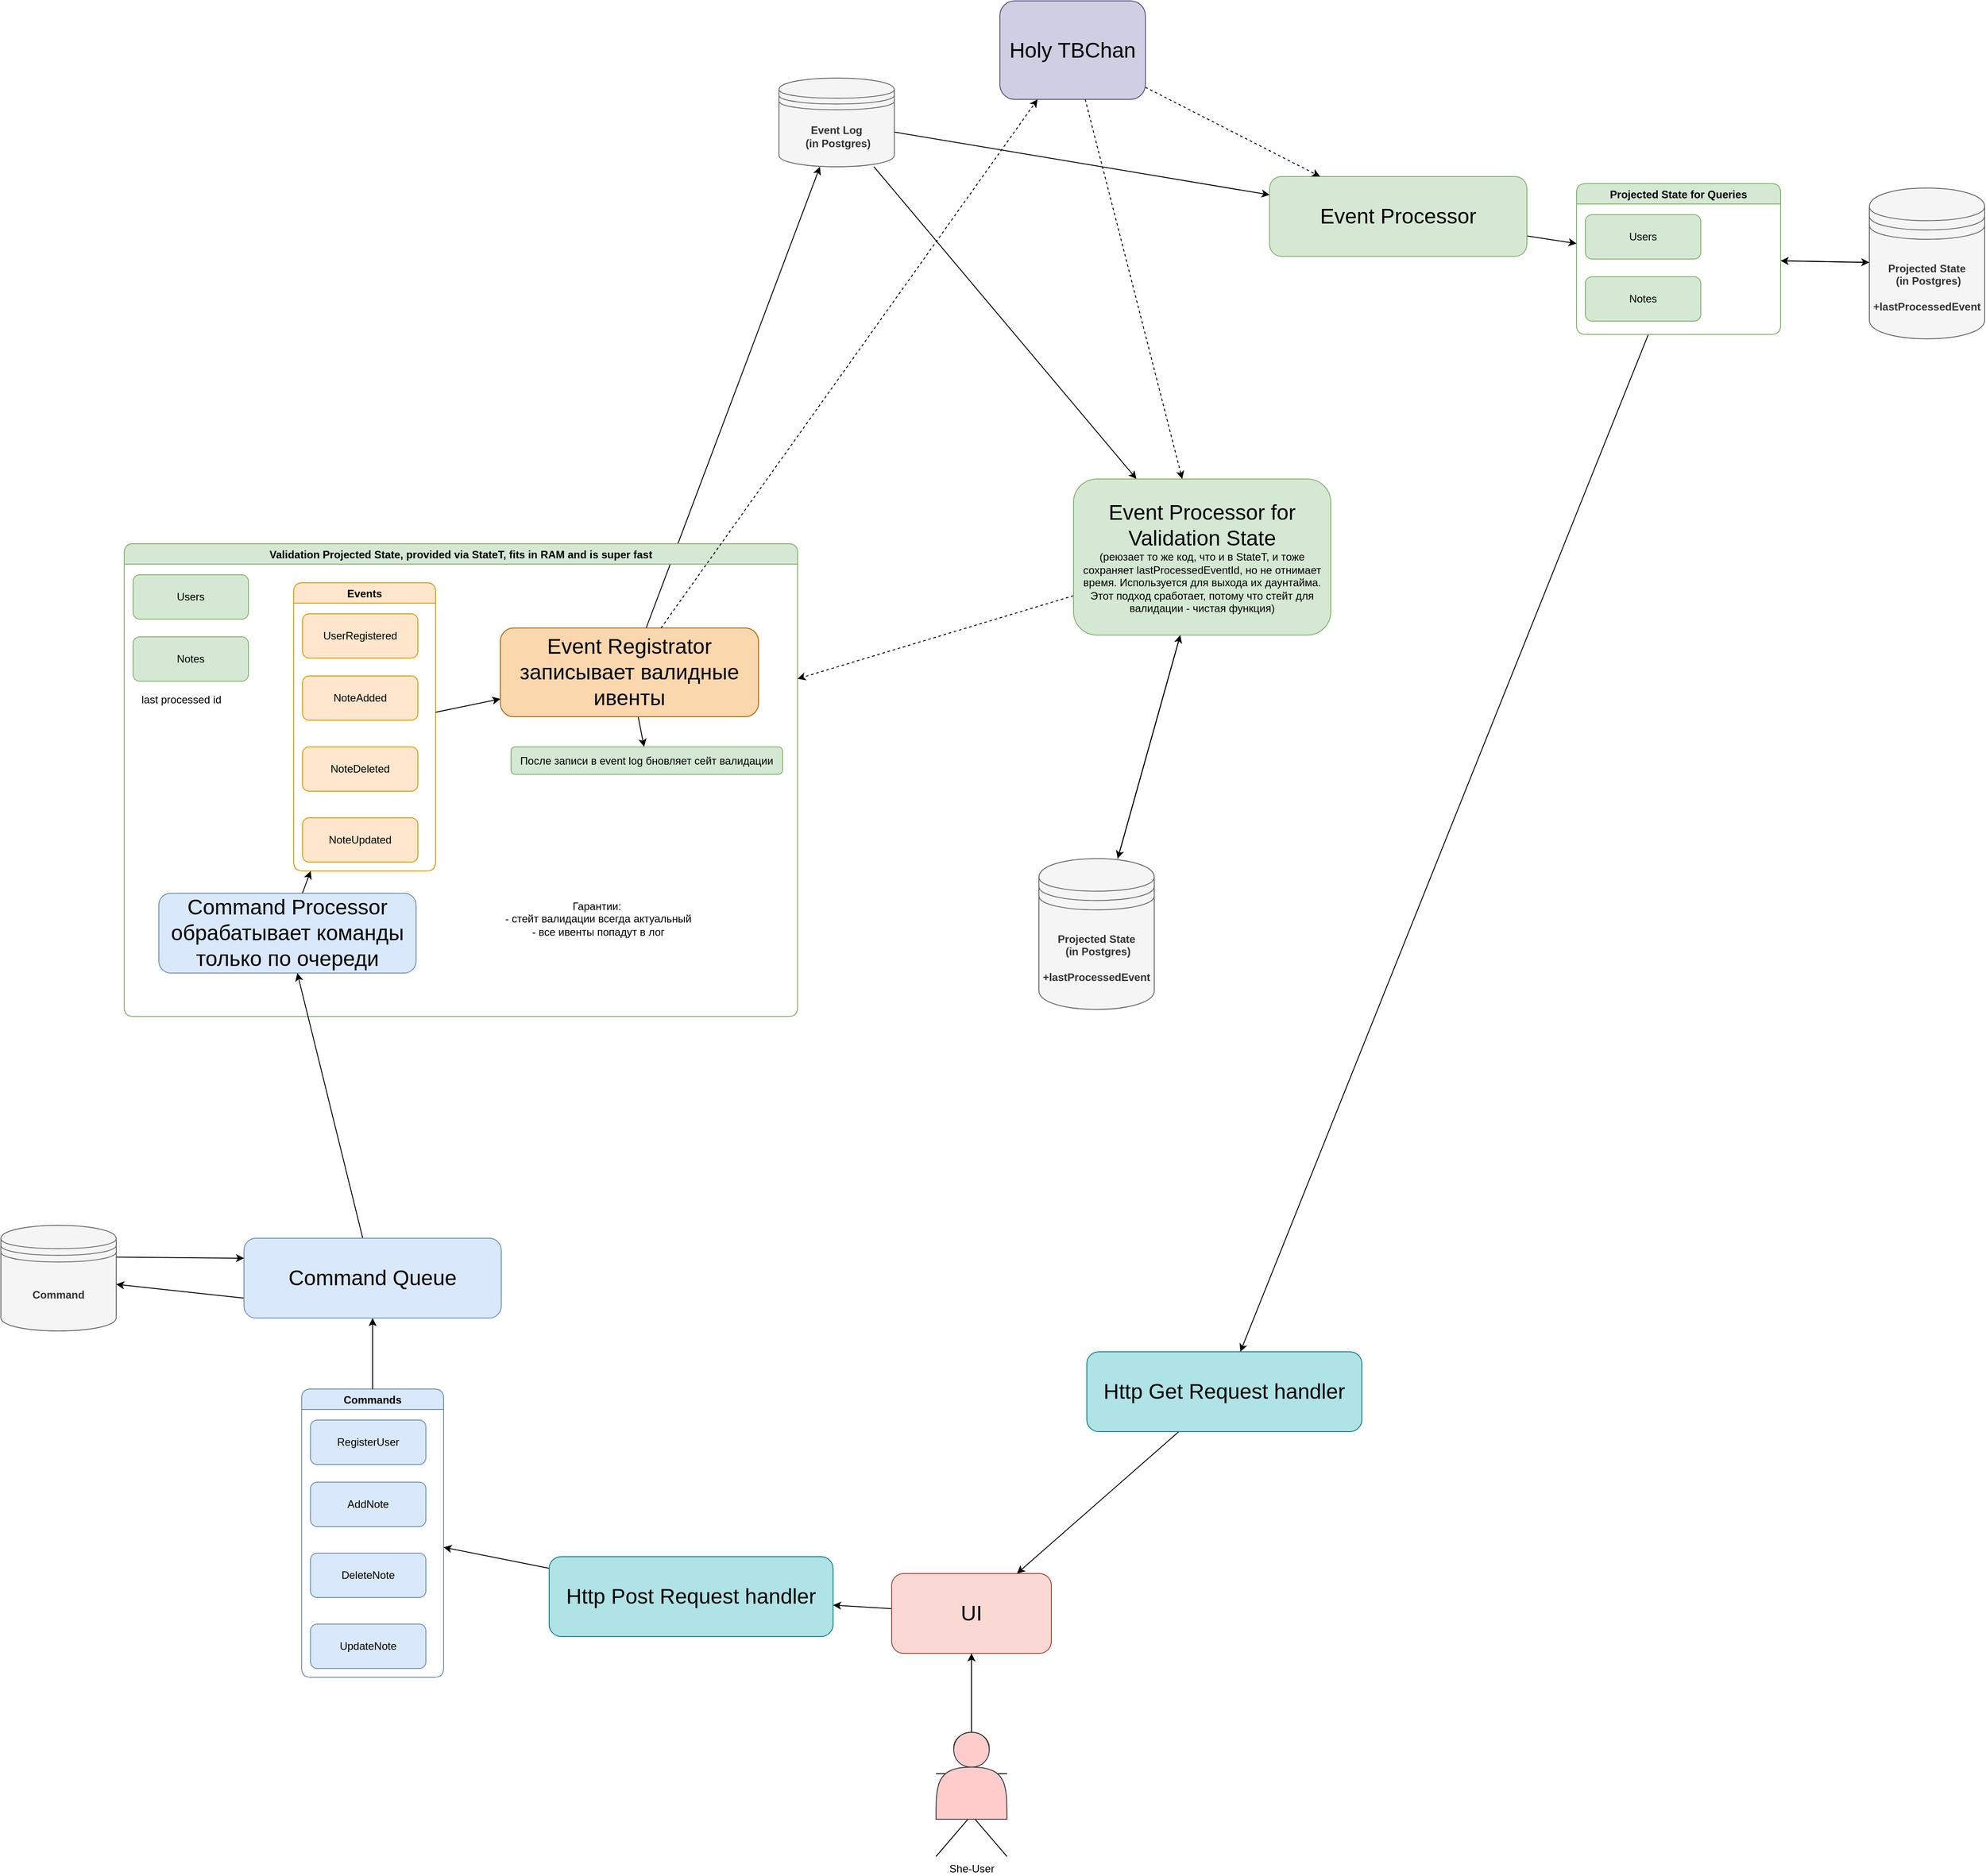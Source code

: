 <mxfile version="14.9.6" type="device"><diagram id="H1lAeKLsnxz8zF1c8muw" name="Event Sourcing"><mxGraphModel dx="2335" dy="2022" grid="0" gridSize="10" guides="1" tooltips="1" connect="1" arrows="1" fold="1" page="0" pageScale="1" pageWidth="827" pageHeight="1169" math="0" shadow="0"><root><mxCell id="0"/><mxCell id="1" parent="0"/><mxCell id="T2Egv4qnKs971TC7QJ6z-78" style="edgeStyle=none;rounded=1;orthogonalLoop=1;jettySize=auto;html=1;" parent="1" source="T2Egv4qnKs971TC7QJ6z-13" target="T2Egv4qnKs971TC7QJ6z-76" edge="1"><mxGeometry relative="1" as="geometry"/></mxCell><mxCell id="T2Egv4qnKs971TC7QJ6z-108" style="edgeStyle=none;rounded=1;orthogonalLoop=1;jettySize=auto;html=1;" parent="1" source="T2Egv4qnKs971TC7QJ6z-13" target="T2Egv4qnKs971TC7QJ6z-103" edge="1"><mxGeometry relative="1" as="geometry"/></mxCell><mxCell id="T2Egv4qnKs971TC7QJ6z-13" value="&lt;b&gt;Event Log&lt;br&gt;&amp;nbsp;(in Postgres)&lt;/b&gt;" style="shape=datastore;whiteSpace=wrap;html=1;rounded=1;fillColor=#f5f5f5;strokeColor=#666666;fontColor=#333333;" parent="1" vertex="1"><mxGeometry x="-97" y="-836" width="130" height="100" as="geometry"/></mxCell><mxCell id="T2Egv4qnKs971TC7QJ6z-39" style="edgeStyle=none;rounded=0;orthogonalLoop=1;jettySize=auto;html=1;" parent="1" source="T2Egv4qnKs971TC7QJ6z-19" target="T2Egv4qnKs971TC7QJ6z-24" edge="1"><mxGeometry relative="1" as="geometry"/></mxCell><mxCell id="T2Egv4qnKs971TC7QJ6z-53" style="edgeStyle=none;rounded=0;orthogonalLoop=1;jettySize=auto;html=1;" parent="1" source="T2Egv4qnKs971TC7QJ6z-19" target="T2Egv4qnKs971TC7QJ6z-50" edge="1"><mxGeometry relative="1" as="geometry"/></mxCell><mxCell id="T2Egv4qnKs971TC7QJ6z-19" value="Projected State for Queries" style="swimlane;rounded=1;fillColor=#d5e8d4;strokeColor=#82b366;startSize=23;" parent="1" vertex="1"><mxGeometry x="802" y="-717" width="230" height="170" as="geometry"/></mxCell><mxCell id="T2Egv4qnKs971TC7QJ6z-20" value="Notes" style="text;html=1;strokeColor=#82b366;fillColor=#d5e8d4;align=center;verticalAlign=middle;whiteSpace=wrap;rounded=1;" parent="T2Egv4qnKs971TC7QJ6z-19" vertex="1"><mxGeometry x="10" y="105" width="130" height="50" as="geometry"/></mxCell><mxCell id="T2Egv4qnKs971TC7QJ6z-21" value="Users" style="text;html=1;strokeColor=#82b366;fillColor=#d5e8d4;align=center;verticalAlign=middle;whiteSpace=wrap;rounded=1;" parent="T2Egv4qnKs971TC7QJ6z-19" vertex="1"><mxGeometry x="10" y="35" width="130" height="50" as="geometry"/></mxCell><mxCell id="T2Egv4qnKs971TC7QJ6z-51" style="edgeStyle=none;rounded=0;orthogonalLoop=1;jettySize=auto;html=1;" parent="1" source="T2Egv4qnKs971TC7QJ6z-24" target="T2Egv4qnKs971TC7QJ6z-19" edge="1"><mxGeometry relative="1" as="geometry"/></mxCell><mxCell id="T2Egv4qnKs971TC7QJ6z-24" value="&lt;b&gt;Projected State&lt;br&gt;&amp;nbsp;(in Postgres)&lt;br&gt;&lt;br&gt;+lastProcessedEvent&lt;br&gt;&lt;/b&gt;" style="shape=datastore;whiteSpace=wrap;html=1;rounded=1;fillColor=#f5f5f5;strokeColor=#666666;fontColor=#333333;" parent="1" vertex="1"><mxGeometry x="1132" y="-712" width="130" height="170" as="geometry"/></mxCell><mxCell id="T2Egv4qnKs971TC7QJ6z-33" style="edgeStyle=none;rounded=0;orthogonalLoop=1;jettySize=auto;html=1;" parent="1" source="T2Egv4qnKs971TC7QJ6z-31" target="T2Egv4qnKs971TC7QJ6z-13" edge="1"><mxGeometry relative="1" as="geometry"/></mxCell><mxCell id="T2Egv4qnKs971TC7QJ6z-38" style="edgeStyle=none;rounded=0;orthogonalLoop=1;jettySize=auto;html=1;" parent="1" source="T2Egv4qnKs971TC7QJ6z-76" target="T2Egv4qnKs971TC7QJ6z-19" edge="1"><mxGeometry relative="1" as="geometry"/></mxCell><mxCell id="T2Egv4qnKs971TC7QJ6z-43" value="" style="group" parent="1" vertex="1" connectable="0"><mxGeometry x="80" y="1029" width="80" height="140" as="geometry"/></mxCell><mxCell id="T2Egv4qnKs971TC7QJ6z-41" value="She-User" style="shape=umlActor;verticalLabelPosition=bottom;verticalAlign=top;html=1;outlineConnect=0;rounded=1;" parent="T2Egv4qnKs971TC7QJ6z-43" vertex="1"><mxGeometry width="80" height="140" as="geometry"/></mxCell><mxCell id="T2Egv4qnKs971TC7QJ6z-40" value="" style="shape=actor;whiteSpace=wrap;html=1;rounded=1;fillColor=#ffcccc;strokeColor=#36393d;" parent="T2Egv4qnKs971TC7QJ6z-43" vertex="1"><mxGeometry width="80" height="98" as="geometry"/></mxCell><mxCell id="T2Egv4qnKs971TC7QJ6z-45" style="edgeStyle=none;rounded=0;orthogonalLoop=1;jettySize=auto;html=1;" parent="1" source="T2Egv4qnKs971TC7QJ6z-44" target="T2Egv4qnKs971TC7QJ6z-47" edge="1"><mxGeometry relative="1" as="geometry"><mxPoint x="-170" y="540" as="targetPoint"/></mxGeometry></mxCell><mxCell id="T2Egv4qnKs971TC7QJ6z-44" value="&lt;font style=&quot;font-size: 24px&quot;&gt;UI&lt;/font&gt;" style="text;html=1;strokeColor=#ae4132;fillColor=#fad9d5;align=center;verticalAlign=middle;whiteSpace=wrap;rounded=1;" parent="1" vertex="1"><mxGeometry x="30" y="850" width="180" height="90" as="geometry"/></mxCell><mxCell id="T2Egv4qnKs971TC7QJ6z-46" style="edgeStyle=none;rounded=0;orthogonalLoop=1;jettySize=auto;html=1;" parent="1" source="T2Egv4qnKs971TC7QJ6z-40" target="T2Egv4qnKs971TC7QJ6z-44" edge="1"><mxGeometry relative="1" as="geometry"/></mxCell><mxCell id="T2Egv4qnKs971TC7QJ6z-49" style="edgeStyle=none;rounded=0;orthogonalLoop=1;jettySize=auto;html=1;" parent="1" source="T2Egv4qnKs971TC7QJ6z-47" target="T2Egv4qnKs971TC7QJ6z-7" edge="1"><mxGeometry relative="1" as="geometry"/></mxCell><mxCell id="T2Egv4qnKs971TC7QJ6z-47" value="&lt;font style=&quot;font-size: 24px&quot;&gt;Http Post Request handler&lt;/font&gt;" style="text;html=1;strokeColor=#0e8088;fillColor=#b0e3e6;align=center;verticalAlign=middle;whiteSpace=wrap;rounded=1;" parent="1" vertex="1"><mxGeometry x="-356" y="831" width="320" height="90" as="geometry"/></mxCell><mxCell id="T2Egv4qnKs971TC7QJ6z-52" style="edgeStyle=none;rounded=0;orthogonalLoop=1;jettySize=auto;html=1;" parent="1" source="T2Egv4qnKs971TC7QJ6z-50" target="T2Egv4qnKs971TC7QJ6z-44" edge="1"><mxGeometry relative="1" as="geometry"/></mxCell><mxCell id="T2Egv4qnKs971TC7QJ6z-50" value="&lt;font style=&quot;font-size: 24px&quot;&gt;Http Get Request handler&lt;/font&gt;" style="text;html=1;strokeColor=#0e8088;fillColor=#b0e3e6;align=center;verticalAlign=middle;whiteSpace=wrap;rounded=1;" parent="1" vertex="1"><mxGeometry x="250" y="600" width="310" height="90" as="geometry"/></mxCell><mxCell id="T2Egv4qnKs971TC7QJ6z-76" value="&lt;font style=&quot;font-size: 24px&quot;&gt;Event Processor&lt;/font&gt;" style="text;html=1;strokeColor=#82b366;fillColor=#d5e8d4;align=center;verticalAlign=middle;whiteSpace=wrap;rounded=1;" parent="1" vertex="1"><mxGeometry x="456" y="-725" width="290" height="90" as="geometry"/></mxCell><mxCell id="T2Egv4qnKs971TC7QJ6z-7" value="Commands" style="swimlane;rounded=1;fillColor=#dae8fc;strokeColor=#6c8ebf;" parent="1" vertex="1"><mxGeometry x="-635" y="642" width="160" height="325" as="geometry"/></mxCell><mxCell id="T2Egv4qnKs971TC7QJ6z-3" value="AddNote" style="text;html=1;strokeColor=#6c8ebf;fillColor=#dae8fc;align=center;verticalAlign=middle;whiteSpace=wrap;rounded=1;" parent="T2Egv4qnKs971TC7QJ6z-7" vertex="1"><mxGeometry x="10" y="105" width="130" height="50" as="geometry"/></mxCell><mxCell id="T2Egv4qnKs971TC7QJ6z-4" value="RegisterUser" style="text;html=1;strokeColor=#6c8ebf;fillColor=#dae8fc;align=center;verticalAlign=middle;whiteSpace=wrap;rounded=1;" parent="T2Egv4qnKs971TC7QJ6z-7" vertex="1"><mxGeometry x="10" y="35" width="130" height="50" as="geometry"/></mxCell><mxCell id="T2Egv4qnKs971TC7QJ6z-5" value="DeleteNote" style="text;html=1;strokeColor=#6c8ebf;fillColor=#dae8fc;align=center;verticalAlign=middle;whiteSpace=wrap;rounded=1;" parent="T2Egv4qnKs971TC7QJ6z-7" vertex="1"><mxGeometry x="10" y="185" width="130" height="50" as="geometry"/></mxCell><mxCell id="T2Egv4qnKs971TC7QJ6z-6" value="UpdateNote" style="text;html=1;strokeColor=#6c8ebf;fillColor=#dae8fc;align=center;verticalAlign=middle;whiteSpace=wrap;rounded=1;" parent="T2Egv4qnKs971TC7QJ6z-7" vertex="1"><mxGeometry x="10" y="265" width="130" height="50" as="geometry"/></mxCell><mxCell id="T2Egv4qnKs971TC7QJ6z-27" style="rounded=0;orthogonalLoop=1;jettySize=auto;html=1;" parent="1" source="T2Egv4qnKs971TC7QJ6z-7" target="T2Egv4qnKs971TC7QJ6z-94" edge="1"><mxGeometry relative="1" as="geometry"/></mxCell><mxCell id="T2Egv4qnKs971TC7QJ6z-55" value="Validation Projected State, provided via StateT, fits in RAM and is super fast" style="swimlane;rounded=1;fillColor=#d5e8d4;strokeColor=#82b366;startSize=23;" parent="1" vertex="1"><mxGeometry x="-835" y="-311" width="759" height="533" as="geometry"/></mxCell><mxCell id="T2Egv4qnKs971TC7QJ6z-56" value="Notes" style="text;html=1;strokeColor=#82b366;fillColor=#d5e8d4;align=center;verticalAlign=middle;whiteSpace=wrap;rounded=1;" parent="T2Egv4qnKs971TC7QJ6z-55" vertex="1"><mxGeometry x="10" y="105" width="130" height="50" as="geometry"/></mxCell><mxCell id="T2Egv4qnKs971TC7QJ6z-57" value="Users" style="text;html=1;strokeColor=#82b366;fillColor=#d5e8d4;align=center;verticalAlign=middle;whiteSpace=wrap;rounded=1;" parent="T2Egv4qnKs971TC7QJ6z-55" vertex="1"><mxGeometry x="10" y="35" width="130" height="50" as="geometry"/></mxCell><mxCell id="T2Egv4qnKs971TC7QJ6z-75" value="last processed id" style="text;html=1;align=center;verticalAlign=middle;resizable=0;points=[];autosize=1;strokeColor=none;" parent="T2Egv4qnKs971TC7QJ6z-55" vertex="1"><mxGeometry x="14" y="167" width="100" height="18" as="geometry"/></mxCell><mxCell id="T2Egv4qnKs971TC7QJ6z-26" value="&lt;font style=&quot;font-size: 24px&quot;&gt;Command Processor обрабатывает команды только по очереди&lt;/font&gt;" style="text;html=1;strokeColor=#6c8ebf;fillColor=#dae8fc;align=center;verticalAlign=middle;whiteSpace=wrap;rounded=1;" parent="T2Egv4qnKs971TC7QJ6z-55" vertex="1"><mxGeometry x="39" y="394" width="290" height="90" as="geometry"/></mxCell><mxCell id="T2Egv4qnKs971TC7QJ6z-113" style="edgeStyle=none;rounded=1;orthogonalLoop=1;jettySize=auto;html=1;" parent="T2Egv4qnKs971TC7QJ6z-55" source="T2Egv4qnKs971TC7QJ6z-31" target="T2Egv4qnKs971TC7QJ6z-110" edge="1"><mxGeometry relative="1" as="geometry"/></mxCell><mxCell id="T2Egv4qnKs971TC7QJ6z-31" value="&lt;font style=&quot;font-size: 24px&quot;&gt;Event Registrator&lt;br&gt;записывает валидные ивенты&lt;br&gt;&lt;/font&gt;" style="text;html=1;strokeColor=#b46504;fillColor=#fad7ac;align=center;verticalAlign=middle;whiteSpace=wrap;rounded=1;" parent="T2Egv4qnKs971TC7QJ6z-55" vertex="1"><mxGeometry x="424" y="95" width="291" height="100" as="geometry"/></mxCell><mxCell id="T2Egv4qnKs971TC7QJ6z-8" value="Events" style="swimlane;rounded=1;fillColor=#ffe6cc;strokeColor=#d79b00;startSize=23;" parent="T2Egv4qnKs971TC7QJ6z-55" vertex="1"><mxGeometry x="191" y="44" width="160" height="325" as="geometry"/></mxCell><mxCell id="T2Egv4qnKs971TC7QJ6z-9" value="NoteAdded" style="text;html=1;strokeColor=#d79b00;fillColor=#ffe6cc;align=center;verticalAlign=middle;whiteSpace=wrap;rounded=1;" parent="T2Egv4qnKs971TC7QJ6z-8" vertex="1"><mxGeometry x="10" y="105" width="130" height="50" as="geometry"/></mxCell><mxCell id="T2Egv4qnKs971TC7QJ6z-10" value="UserRegistered" style="text;html=1;strokeColor=#d79b00;fillColor=#ffe6cc;align=center;verticalAlign=middle;whiteSpace=wrap;rounded=1;" parent="T2Egv4qnKs971TC7QJ6z-8" vertex="1"><mxGeometry x="10" y="35" width="130" height="50" as="geometry"/></mxCell><mxCell id="T2Egv4qnKs971TC7QJ6z-11" value="NoteDeleted" style="text;html=1;strokeColor=#d79b00;fillColor=#ffe6cc;align=center;verticalAlign=middle;whiteSpace=wrap;rounded=1;" parent="T2Egv4qnKs971TC7QJ6z-8" vertex="1"><mxGeometry x="10" y="185" width="130" height="50" as="geometry"/></mxCell><mxCell id="T2Egv4qnKs971TC7QJ6z-12" value="NoteUpdated" style="text;html=1;strokeColor=#d79b00;fillColor=#ffe6cc;align=center;verticalAlign=middle;whiteSpace=wrap;rounded=1;" parent="T2Egv4qnKs971TC7QJ6z-8" vertex="1"><mxGeometry x="10" y="265" width="130" height="50" as="geometry"/></mxCell><mxCell id="T2Egv4qnKs971TC7QJ6z-29" style="edgeStyle=none;rounded=0;orthogonalLoop=1;jettySize=auto;html=1;" parent="T2Egv4qnKs971TC7QJ6z-55" source="T2Egv4qnKs971TC7QJ6z-26" target="T2Egv4qnKs971TC7QJ6z-8" edge="1"><mxGeometry relative="1" as="geometry"/></mxCell><mxCell id="T2Egv4qnKs971TC7QJ6z-32" style="edgeStyle=none;rounded=0;orthogonalLoop=1;jettySize=auto;html=1;" parent="T2Egv4qnKs971TC7QJ6z-55" source="T2Egv4qnKs971TC7QJ6z-8" target="T2Egv4qnKs971TC7QJ6z-31" edge="1"><mxGeometry relative="1" as="geometry"/></mxCell><mxCell id="T2Egv4qnKs971TC7QJ6z-100" value="Гарантии:&amp;nbsp;&lt;br&gt;- стейт валидации всегда актуальный&lt;br&gt;- все ивенты попадут в лог" style="text;html=1;align=center;verticalAlign=middle;resizable=0;points=[];autosize=1;strokeColor=none;" parent="T2Egv4qnKs971TC7QJ6z-55" vertex="1"><mxGeometry x="421" y="400" width="226" height="46" as="geometry"/></mxCell><mxCell id="T2Egv4qnKs971TC7QJ6z-110" value="После записи в event log бновляет сейт валидации" style="text;html=1;strokeColor=#82b366;fillColor=#d5e8d4;align=center;verticalAlign=middle;whiteSpace=wrap;rounded=1;" parent="T2Egv4qnKs971TC7QJ6z-55" vertex="1"><mxGeometry x="436" y="229" width="306" height="31" as="geometry"/></mxCell><mxCell id="T2Egv4qnKs971TC7QJ6z-95" style="edgeStyle=none;rounded=1;orthogonalLoop=1;jettySize=auto;html=1;" parent="1" source="T2Egv4qnKs971TC7QJ6z-94" target="T2Egv4qnKs971TC7QJ6z-26" edge="1"><mxGeometry relative="1" as="geometry"/></mxCell><mxCell id="T2Egv4qnKs971TC7QJ6z-97" style="edgeStyle=none;rounded=1;orthogonalLoop=1;jettySize=auto;html=1;exitX=0;exitY=0.75;exitDx=0;exitDy=0;" parent="1" source="T2Egv4qnKs971TC7QJ6z-94" target="T2Egv4qnKs971TC7QJ6z-96" edge="1"><mxGeometry relative="1" as="geometry"/></mxCell><mxCell id="T2Egv4qnKs971TC7QJ6z-94" value="&lt;font style=&quot;font-size: 24px&quot;&gt;Command Queue&lt;/font&gt;" style="text;html=1;strokeColor=#6c8ebf;fillColor=#dae8fc;align=center;verticalAlign=middle;whiteSpace=wrap;rounded=1;" parent="1" vertex="1"><mxGeometry x="-700" y="472" width="290" height="90" as="geometry"/></mxCell><mxCell id="T2Egv4qnKs971TC7QJ6z-98" style="edgeStyle=none;rounded=1;orthogonalLoop=1;jettySize=auto;html=1;exitX=1;exitY=0.3;exitDx=0;exitDy=0;entryX=0;entryY=0.25;entryDx=0;entryDy=0;" parent="1" source="T2Egv4qnKs971TC7QJ6z-96" target="T2Egv4qnKs971TC7QJ6z-94" edge="1"><mxGeometry relative="1" as="geometry"/></mxCell><mxCell id="T2Egv4qnKs971TC7QJ6z-96" value="&lt;b&gt;Command&lt;br&gt;&lt;/b&gt;" style="shape=datastore;whiteSpace=wrap;html=1;rounded=1;fillColor=#f5f5f5;strokeColor=#666666;fontColor=#333333;" parent="1" vertex="1"><mxGeometry x="-974" y="457.5" width="130" height="119" as="geometry"/></mxCell><mxCell id="T2Egv4qnKs971TC7QJ6z-106" style="edgeStyle=none;rounded=1;orthogonalLoop=1;jettySize=auto;html=1;" parent="1" source="T2Egv4qnKs971TC7QJ6z-103" target="T2Egv4qnKs971TC7QJ6z-104" edge="1"><mxGeometry relative="1" as="geometry"/></mxCell><mxCell id="T2Egv4qnKs971TC7QJ6z-107" style="edgeStyle=none;rounded=1;orthogonalLoop=1;jettySize=auto;html=1;dashed=1;" parent="1" source="T2Egv4qnKs971TC7QJ6z-103" target="T2Egv4qnKs971TC7QJ6z-55" edge="1"><mxGeometry relative="1" as="geometry"/></mxCell><mxCell id="T2Egv4qnKs971TC7QJ6z-103" value="&lt;font style=&quot;font-size: 24px&quot;&gt;Event Processor for Validation State &lt;br&gt;&lt;/font&gt;&lt;font style=&quot;font-size: 12px&quot;&gt;(реюзает то же код, что и в StateT, и тоже сохраняет lastProcessedEventId, но не отнимает время. Используется для выхода их даунтайма. Этот подход сработает, потому что стейт для валидации - чистая функция)&lt;/font&gt;" style="text;html=1;strokeColor=#82b366;fillColor=#d5e8d4;align=center;verticalAlign=middle;whiteSpace=wrap;rounded=1;" parent="1" vertex="1"><mxGeometry x="235" y="-384" width="290" height="176" as="geometry"/></mxCell><mxCell id="T2Egv4qnKs971TC7QJ6z-105" style="edgeStyle=none;rounded=1;orthogonalLoop=1;jettySize=auto;html=1;" parent="1" source="T2Egv4qnKs971TC7QJ6z-104" target="T2Egv4qnKs971TC7QJ6z-103" edge="1"><mxGeometry relative="1" as="geometry"/></mxCell><mxCell id="T2Egv4qnKs971TC7QJ6z-104" value="&lt;b&gt;Projected State&lt;br&gt;&amp;nbsp;(in Postgres)&lt;br&gt;&lt;br&gt;+lastProcessedEvent&lt;br&gt;&lt;/b&gt;" style="shape=datastore;whiteSpace=wrap;html=1;rounded=1;fillColor=#f5f5f5;strokeColor=#666666;fontColor=#333333;" parent="1" vertex="1"><mxGeometry x="196" y="44" width="130" height="170" as="geometry"/></mxCell><mxCell id="T2Egv4qnKs971TC7QJ6z-120" style="edgeStyle=none;rounded=1;orthogonalLoop=1;jettySize=auto;html=1;dashed=1;" parent="1" source="T2Egv4qnKs971TC7QJ6z-118" target="T2Egv4qnKs971TC7QJ6z-103" edge="1"><mxGeometry relative="1" as="geometry"/></mxCell><mxCell id="T2Egv4qnKs971TC7QJ6z-121" style="edgeStyle=none;rounded=1;orthogonalLoop=1;jettySize=auto;html=1;dashed=1;" parent="1" source="T2Egv4qnKs971TC7QJ6z-118" target="T2Egv4qnKs971TC7QJ6z-76" edge="1"><mxGeometry relative="1" as="geometry"/></mxCell><mxCell id="T2Egv4qnKs971TC7QJ6z-118" value="&lt;font style=&quot;font-size: 24px&quot;&gt;Holy TBChan&lt;/font&gt;" style="text;html=1;strokeColor=#56517e;fillColor=#d0cee2;align=center;verticalAlign=middle;whiteSpace=wrap;rounded=1;" parent="1" vertex="1"><mxGeometry x="152" y="-923" width="164" height="111" as="geometry"/></mxCell><mxCell id="T2Egv4qnKs971TC7QJ6z-119" style="edgeStyle=none;rounded=1;orthogonalLoop=1;jettySize=auto;html=1;dashed=1;" parent="1" source="T2Egv4qnKs971TC7QJ6z-31" target="T2Egv4qnKs971TC7QJ6z-118" edge="1"><mxGeometry relative="1" as="geometry"/></mxCell></root></mxGraphModel></diagram></mxfile>